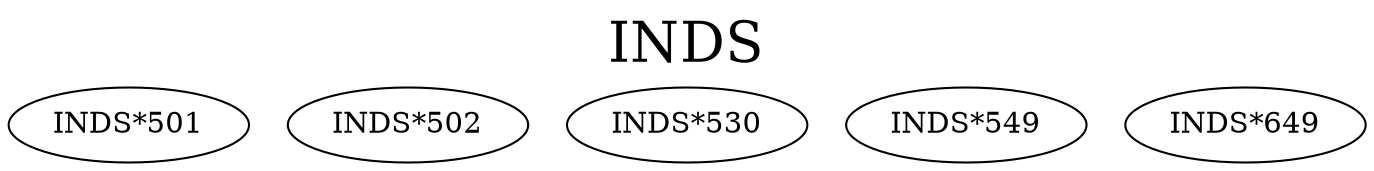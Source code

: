 digraph INDS {
labelloc = "t";
label = "INDS"
fontsize = 27;
"INDS*501"
"INDS*502"
"INDS*530"
"INDS*549"
"INDS*649"
}
